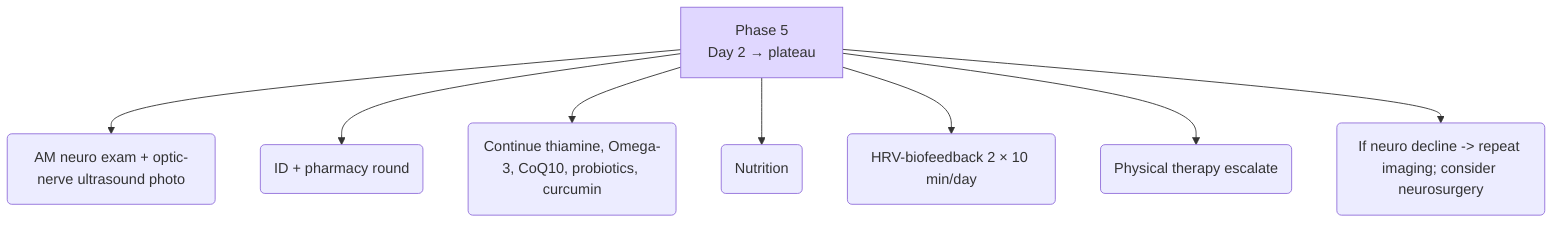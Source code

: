 graph TD
    P5[Phase 5<br>Day 2 → plateau] --> NeuroEx(AM neuro exam + optic-nerve ultrasound photo)
    P5 --> Steward(ID + pharmacy round)
    P5 --> Meta(Continue thiamine, Omega-3, CoQ10, probiotics, curcumin)
    P5 --> Nutri(Nutrition)
    P5 --> HRV(HRV-biofeedback 2 × 10 min/day)
    P5 --> PT(Physical therapy escalate)
    P5 --> Decline(If neuro decline -> repeat imaging; consider neurosurgery)
    style P5 fill:#e0d7ff